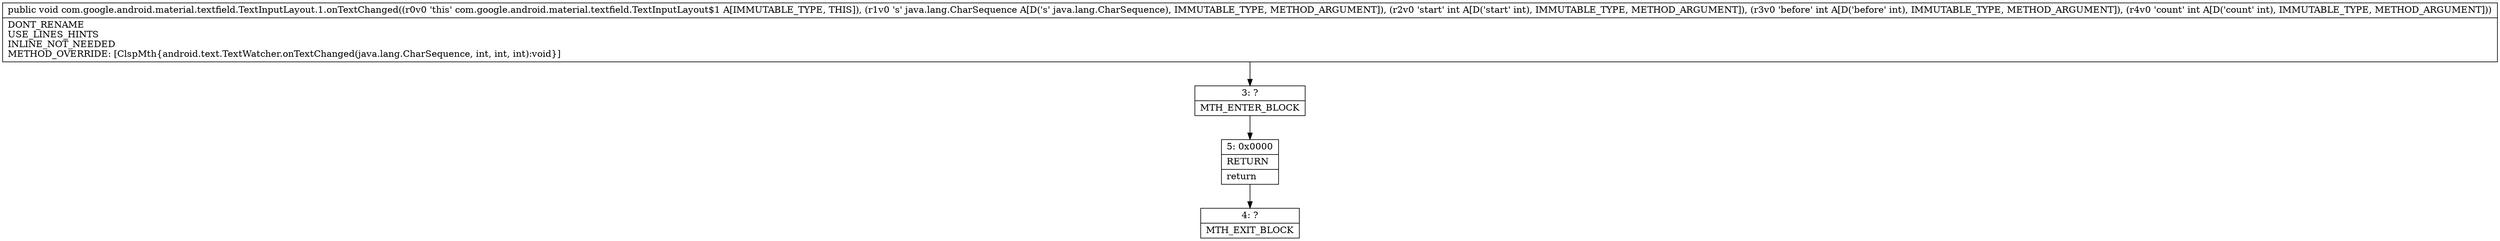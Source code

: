 digraph "CFG forcom.google.android.material.textfield.TextInputLayout.1.onTextChanged(Ljava\/lang\/CharSequence;III)V" {
Node_3 [shape=record,label="{3\:\ ?|MTH_ENTER_BLOCK\l}"];
Node_5 [shape=record,label="{5\:\ 0x0000|RETURN\l|return\l}"];
Node_4 [shape=record,label="{4\:\ ?|MTH_EXIT_BLOCK\l}"];
MethodNode[shape=record,label="{public void com.google.android.material.textfield.TextInputLayout.1.onTextChanged((r0v0 'this' com.google.android.material.textfield.TextInputLayout$1 A[IMMUTABLE_TYPE, THIS]), (r1v0 's' java.lang.CharSequence A[D('s' java.lang.CharSequence), IMMUTABLE_TYPE, METHOD_ARGUMENT]), (r2v0 'start' int A[D('start' int), IMMUTABLE_TYPE, METHOD_ARGUMENT]), (r3v0 'before' int A[D('before' int), IMMUTABLE_TYPE, METHOD_ARGUMENT]), (r4v0 'count' int A[D('count' int), IMMUTABLE_TYPE, METHOD_ARGUMENT]))  | DONT_RENAME\lUSE_LINES_HINTS\lINLINE_NOT_NEEDED\lMETHOD_OVERRIDE: [ClspMth\{android.text.TextWatcher.onTextChanged(java.lang.CharSequence, int, int, int):void\}]\l}"];
MethodNode -> Node_3;Node_3 -> Node_5;
Node_5 -> Node_4;
}

